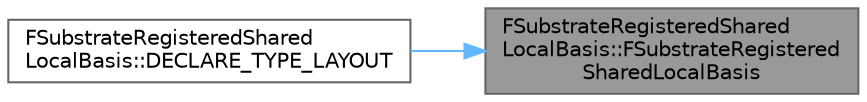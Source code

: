 digraph "FSubstrateRegisteredSharedLocalBasis::FSubstrateRegisteredSharedLocalBasis"
{
 // INTERACTIVE_SVG=YES
 // LATEX_PDF_SIZE
  bgcolor="transparent";
  edge [fontname=Helvetica,fontsize=10,labelfontname=Helvetica,labelfontsize=10];
  node [fontname=Helvetica,fontsize=10,shape=box,height=0.2,width=0.4];
  rankdir="RL";
  Node1 [id="Node000001",label="FSubstrateRegisteredShared\lLocalBasis::FSubstrateRegistered\lSharedLocalBasis",height=0.2,width=0.4,color="gray40", fillcolor="grey60", style="filled", fontcolor="black",tooltip=" "];
  Node1 -> Node2 [id="edge1_Node000001_Node000002",dir="back",color="steelblue1",style="solid",tooltip=" "];
  Node2 [id="Node000002",label="FSubstrateRegisteredShared\lLocalBasis::DECLARE_TYPE_LAYOUT",height=0.2,width=0.4,color="grey40", fillcolor="white", style="filled",URL="$d6/d1a/structFSubstrateRegisteredSharedLocalBasis.html#a46913af53ea7d069ba9748ca4571cdea",tooltip=" "];
}
